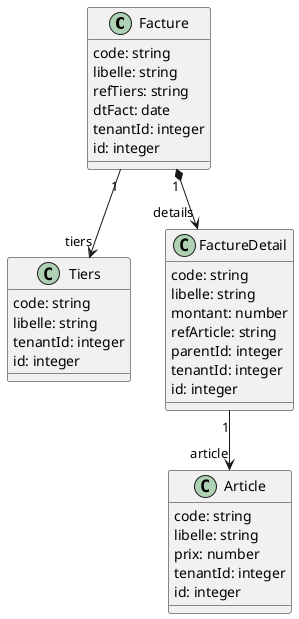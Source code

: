 @startuml
class Facture {
  code: string
  libelle: string
  refTiers: string
  dtFact: date
  tenantId: integer
  id: integer
}
class Tiers {
  code: string
  libelle: string
  tenantId: integer
  id: integer
}
class FactureDetail {
  code: string
  libelle: string
  montant: number
  refArticle: string
  parentId: integer
  tenantId: integer
  id: integer
}
class Article {
  code: string
  libelle: string
  prix: number
  tenantId: integer
  id: integer
}
Facture"1"  --> "tiers" Tiers
Facture"1"  *--> "details" FactureDetail
FactureDetail"1"  --> "article" Article
@enduml